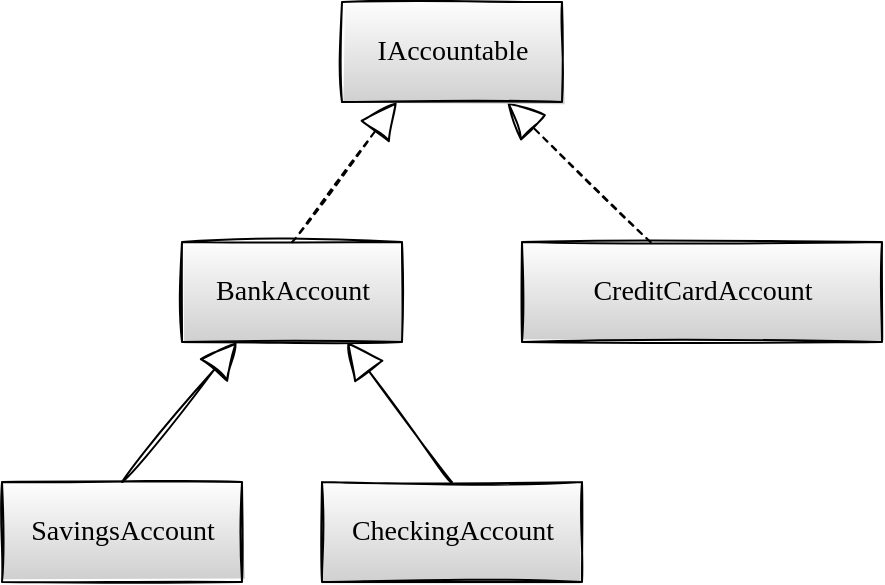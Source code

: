 <mxfile version="13.7.9" type="device"><diagram name="Page-1" id="e7e014a7-5840-1c2e-5031-d8a46d1fe8dd"><mxGraphModel dx="1422" dy="856" grid="1" gridSize="10" guides="1" tooltips="1" connect="1" arrows="1" fold="1" page="1" pageScale="1" pageWidth="1169" pageHeight="826" background="#ffffff" math="0" shadow="0"><root><mxCell id="0"/><mxCell id="1" parent="0"/><mxCell id="cYqbysoN58lvha5w-xw3-42" value="BankAccount" style="html=1;fontFamily=Comic Sans MS;fontSize=14;gradientColor=#CFCFCF;gradientDirection=south;glass=0;shadow=0;sketch=1;" parent="1" vertex="1"><mxGeometry x="130" y="160" width="110" height="50" as="geometry"/></mxCell><mxCell id="cYqbysoN58lvha5w-xw3-43" value="SavingsAccount" style="html=1;fontFamily=Comic Sans MS;fontSize=14;gradientColor=#CFCFCF;gradientDirection=south;glass=0;shadow=0;sketch=1;" parent="1" vertex="1"><mxGeometry x="40" y="280" width="120" height="50" as="geometry"/></mxCell><mxCell id="cYqbysoN58lvha5w-xw3-44" value="CheckingAccount" style="html=1;fontFamily=Comic Sans MS;fontSize=14;gradientColor=#CFCFCF;gradientDirection=south;glass=0;shadow=0;sketch=1;" parent="1" vertex="1"><mxGeometry x="200" y="280" width="130" height="50" as="geometry"/></mxCell><mxCell id="cYqbysoN58lvha5w-xw3-45" value="CreditCardAccount" style="html=1;fontFamily=Comic Sans MS;fontSize=14;gradientColor=#CFCFCF;gradientDirection=south;glass=0;shadow=0;sketch=1;" parent="1" vertex="1"><mxGeometry x="300" y="160" width="180" height="50" as="geometry"/></mxCell><mxCell id="cYqbysoN58lvha5w-xw3-47" value="" style="endArrow=block;endSize=16;endFill=0;html=1;fontFamily=Comic Sans MS;fontSize=14;entryX=0.25;entryY=1;entryDx=0;entryDy=0;exitX=0.5;exitY=0;exitDx=0;exitDy=0;sketch=1;curved=1;" parent="1" source="cYqbysoN58lvha5w-xw3-43" target="cYqbysoN58lvha5w-xw3-42" edge="1"><mxGeometry x="-0.235" y="4" width="160" relative="1" as="geometry"><mxPoint x="-150" y="240" as="sourcePoint"/><mxPoint x="10" y="240" as="targetPoint"/><mxPoint as="offset"/></mxGeometry></mxCell><mxCell id="cYqbysoN58lvha5w-xw3-48" value="" style="endArrow=block;endSize=16;endFill=0;html=1;fontFamily=Comic Sans MS;fontSize=14;entryX=0.75;entryY=1;entryDx=0;entryDy=0;sketch=1;curved=1;dashed=1;" parent="1" source="cYqbysoN58lvha5w-xw3-45" target="HISWyj9vwe5Fb_8z5BdR-1" edge="1"><mxGeometry x="-0.235" y="4" width="160" relative="1" as="geometry"><mxPoint x="125" y="320" as="sourcePoint"/><mxPoint x="247.5" y="230" as="targetPoint"/><mxPoint as="offset"/></mxGeometry></mxCell><mxCell id="cYqbysoN58lvha5w-xw3-49" value="" style="endArrow=block;endSize=16;endFill=0;html=1;fontFamily=Comic Sans MS;fontSize=14;entryX=0.75;entryY=1;entryDx=0;entryDy=0;exitX=0.5;exitY=0;exitDx=0;exitDy=0;sketch=1;curved=1;" parent="1" source="cYqbysoN58lvha5w-xw3-44" target="cYqbysoN58lvha5w-xw3-42" edge="1"><mxGeometry x="-0.235" y="4" width="160" relative="1" as="geometry"><mxPoint x="195" y="310" as="sourcePoint"/><mxPoint x="195" y="220" as="targetPoint"/><mxPoint as="offset"/></mxGeometry></mxCell><mxCell id="HISWyj9vwe5Fb_8z5BdR-1" value="IAccountable" style="html=1;fontFamily=Comic Sans MS;fontSize=14;gradientColor=#CFCFCF;gradientDirection=south;glass=0;shadow=0;sketch=1;" parent="1" vertex="1"><mxGeometry x="210" y="40" width="110" height="50" as="geometry"/></mxCell><mxCell id="HISWyj9vwe5Fb_8z5BdR-2" value="" style="endArrow=block;endSize=16;endFill=0;html=1;fontFamily=Comic Sans MS;fontSize=14;entryX=0.25;entryY=1;entryDx=0;entryDy=0;sketch=1;curved=1;exitX=0.5;exitY=0;exitDx=0;exitDy=0;dashed=1;" parent="1" source="cYqbysoN58lvha5w-xw3-42" target="HISWyj9vwe5Fb_8z5BdR-1" edge="1"><mxGeometry x="-0.235" y="4" width="160" relative="1" as="geometry"><mxPoint x="275" y="320" as="sourcePoint"/><mxPoint x="275" y="230" as="targetPoint"/><mxPoint as="offset"/></mxGeometry></mxCell></root></mxGraphModel></diagram></mxfile>